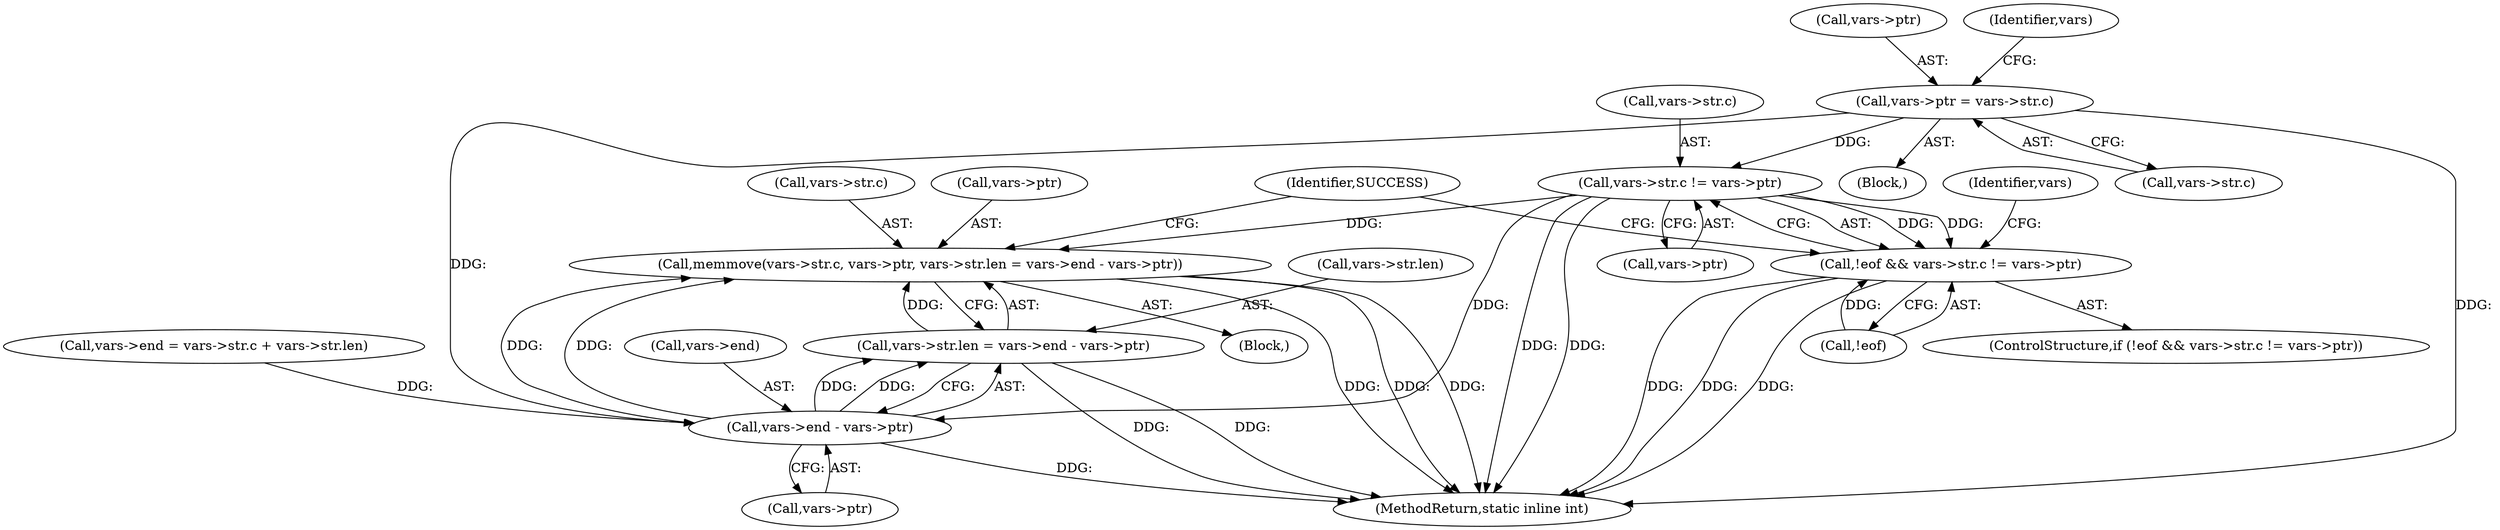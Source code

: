 digraph "0_php-src_0f8cf3b8497dc45c010c44ed9e96518e11e19fc3_0@pointer" {
"1000110" [label="(Call,vars->ptr = vars->str.c)"];
"1000149" [label="(Call,vars->str.c != vars->ptr)"];
"1000146" [label="(Call,!eof && vars->str.c != vars->ptr)"];
"1000159" [label="(Call,memmove(vars->str.c, vars->ptr, vars->str.len = vars->end - vars->ptr))"];
"1000174" [label="(Call,vars->end - vars->ptr)"];
"1000168" [label="(Call,vars->str.len = vars->end - vars->ptr)"];
"1000160" [label="(Call,vars->str.c)"];
"1000119" [label="(Call,vars->end = vars->str.c + vars->str.len)"];
"1000104" [label="(Block,)"];
"1000150" [label="(Call,vars->str.c)"];
"1000158" [label="(Block,)"];
"1000146" [label="(Call,!eof && vars->str.c != vars->ptr)"];
"1000111" [label="(Call,vars->ptr)"];
"1000175" [label="(Call,vars->end)"];
"1000162" [label="(Identifier,vars)"];
"1000155" [label="(Call,vars->ptr)"];
"1000169" [label="(Call,vars->str.len)"];
"1000165" [label="(Call,vars->ptr)"];
"1000168" [label="(Call,vars->str.len = vars->end - vars->ptr)"];
"1000159" [label="(Call,memmove(vars->str.c, vars->ptr, vars->str.len = vars->end - vars->ptr))"];
"1000174" [label="(Call,vars->end - vars->ptr)"];
"1000149" [label="(Call,vars->str.c != vars->ptr)"];
"1000121" [label="(Identifier,vars)"];
"1000110" [label="(Call,vars->ptr = vars->str.c)"];
"1000178" [label="(Call,vars->ptr)"];
"1000182" [label="(Identifier,SUCCESS)"];
"1000114" [label="(Call,vars->str.c)"];
"1000147" [label="(Call,!eof)"];
"1000145" [label="(ControlStructure,if (!eof && vars->str.c != vars->ptr))"];
"1000183" [label="(MethodReturn,static inline int)"];
"1000110" -> "1000104"  [label="AST: "];
"1000110" -> "1000114"  [label="CFG: "];
"1000111" -> "1000110"  [label="AST: "];
"1000114" -> "1000110"  [label="AST: "];
"1000121" -> "1000110"  [label="CFG: "];
"1000110" -> "1000183"  [label="DDG: "];
"1000110" -> "1000149"  [label="DDG: "];
"1000110" -> "1000174"  [label="DDG: "];
"1000149" -> "1000146"  [label="AST: "];
"1000149" -> "1000155"  [label="CFG: "];
"1000150" -> "1000149"  [label="AST: "];
"1000155" -> "1000149"  [label="AST: "];
"1000146" -> "1000149"  [label="CFG: "];
"1000149" -> "1000183"  [label="DDG: "];
"1000149" -> "1000183"  [label="DDG: "];
"1000149" -> "1000146"  [label="DDG: "];
"1000149" -> "1000146"  [label="DDG: "];
"1000149" -> "1000159"  [label="DDG: "];
"1000149" -> "1000174"  [label="DDG: "];
"1000146" -> "1000145"  [label="AST: "];
"1000146" -> "1000147"  [label="CFG: "];
"1000147" -> "1000146"  [label="AST: "];
"1000162" -> "1000146"  [label="CFG: "];
"1000182" -> "1000146"  [label="CFG: "];
"1000146" -> "1000183"  [label="DDG: "];
"1000146" -> "1000183"  [label="DDG: "];
"1000146" -> "1000183"  [label="DDG: "];
"1000147" -> "1000146"  [label="DDG: "];
"1000159" -> "1000158"  [label="AST: "];
"1000159" -> "1000168"  [label="CFG: "];
"1000160" -> "1000159"  [label="AST: "];
"1000165" -> "1000159"  [label="AST: "];
"1000168" -> "1000159"  [label="AST: "];
"1000182" -> "1000159"  [label="CFG: "];
"1000159" -> "1000183"  [label="DDG: "];
"1000159" -> "1000183"  [label="DDG: "];
"1000159" -> "1000183"  [label="DDG: "];
"1000174" -> "1000159"  [label="DDG: "];
"1000174" -> "1000159"  [label="DDG: "];
"1000168" -> "1000159"  [label="DDG: "];
"1000174" -> "1000168"  [label="AST: "];
"1000174" -> "1000178"  [label="CFG: "];
"1000175" -> "1000174"  [label="AST: "];
"1000178" -> "1000174"  [label="AST: "];
"1000168" -> "1000174"  [label="CFG: "];
"1000174" -> "1000183"  [label="DDG: "];
"1000174" -> "1000168"  [label="DDG: "];
"1000174" -> "1000168"  [label="DDG: "];
"1000119" -> "1000174"  [label="DDG: "];
"1000169" -> "1000168"  [label="AST: "];
"1000168" -> "1000183"  [label="DDG: "];
"1000168" -> "1000183"  [label="DDG: "];
}
